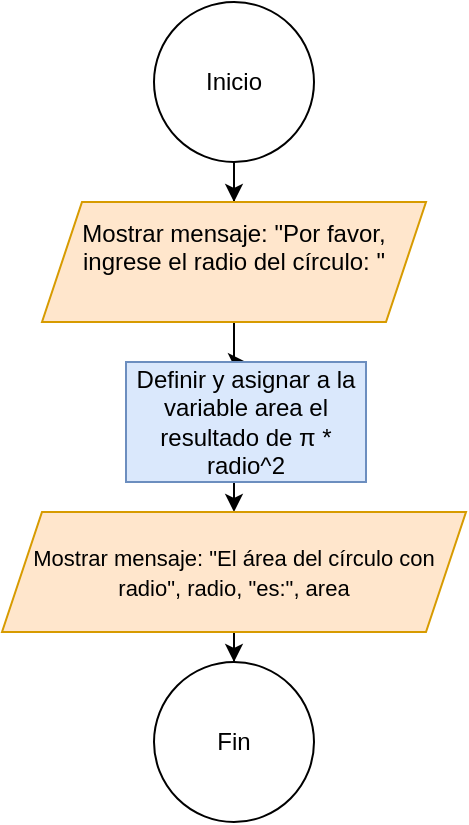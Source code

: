 <mxfile version="24.8.6">
  <diagram id="C5RBs43oDa-KdzZeNtuy" name="Page-1">
    <mxGraphModel dx="872" dy="443" grid="1" gridSize="10" guides="1" tooltips="1" connect="1" arrows="1" fold="1" page="1" pageScale="1" pageWidth="827" pageHeight="1169" math="0" shadow="0">
      <root>
        <mxCell id="WIyWlLk6GJQsqaUBKTNV-0" />
        <mxCell id="WIyWlLk6GJQsqaUBKTNV-1" parent="WIyWlLk6GJQsqaUBKTNV-0" />
        <mxCell id="mgUAQh21zNMXK-1_d5we-4" value="" style="edgeStyle=orthogonalEdgeStyle;rounded=0;orthogonalLoop=1;jettySize=auto;html=1;" edge="1" parent="WIyWlLk6GJQsqaUBKTNV-1" source="mgUAQh21zNMXK-1_d5we-0" target="mgUAQh21zNMXK-1_d5we-1">
          <mxGeometry relative="1" as="geometry" />
        </mxCell>
        <mxCell id="mgUAQh21zNMXK-1_d5we-0" value="Inicio" style="ellipse;whiteSpace=wrap;html=1;aspect=fixed;" vertex="1" parent="WIyWlLk6GJQsqaUBKTNV-1">
          <mxGeometry x="334" y="300" width="80" height="80" as="geometry" />
        </mxCell>
        <mxCell id="mgUAQh21zNMXK-1_d5we-5" value="" style="edgeStyle=orthogonalEdgeStyle;rounded=0;orthogonalLoop=1;jettySize=auto;html=1;" edge="1" parent="WIyWlLk6GJQsqaUBKTNV-1" source="mgUAQh21zNMXK-1_d5we-1" target="mgUAQh21zNMXK-1_d5we-2">
          <mxGeometry relative="1" as="geometry" />
        </mxCell>
        <mxCell id="mgUAQh21zNMXK-1_d5we-8" style="edgeStyle=orthogonalEdgeStyle;rounded=0;orthogonalLoop=1;jettySize=auto;html=1;entryX=0.5;entryY=0;entryDx=0;entryDy=0;" edge="1" parent="WIyWlLk6GJQsqaUBKTNV-1" source="mgUAQh21zNMXK-1_d5we-1" target="mgUAQh21zNMXK-1_d5we-7">
          <mxGeometry relative="1" as="geometry" />
        </mxCell>
        <mxCell id="mgUAQh21zNMXK-1_d5we-1" value="&#xa;Mostrar mensaje: &quot;Por favor, ingrese el radio del círculo: &quot;&#xa;&#xa;" style="shape=parallelogram;perimeter=parallelogramPerimeter;whiteSpace=wrap;html=1;fixedSize=1;fillColor=#ffe6cc;strokeColor=#d79b00;" vertex="1" parent="WIyWlLk6GJQsqaUBKTNV-1">
          <mxGeometry x="278" y="400" width="192" height="60" as="geometry" />
        </mxCell>
        <mxCell id="mgUAQh21zNMXK-1_d5we-6" value="" style="edgeStyle=orthogonalEdgeStyle;rounded=0;orthogonalLoop=1;jettySize=auto;html=1;" edge="1" parent="WIyWlLk6GJQsqaUBKTNV-1" source="mgUAQh21zNMXK-1_d5we-2" target="mgUAQh21zNMXK-1_d5we-3">
          <mxGeometry relative="1" as="geometry" />
        </mxCell>
        <mxCell id="mgUAQh21zNMXK-1_d5we-2" value="&lt;font style=&quot;font-size: 11px;&quot;&gt;Mostrar mensaje: &quot;El área del círculo con radio&quot;, radio, &quot;es:&quot;, area&lt;/font&gt;" style="shape=parallelogram;perimeter=parallelogramPerimeter;whiteSpace=wrap;html=1;fixedSize=1;fillColor=#ffe6cc;strokeColor=#d79b00;" vertex="1" parent="WIyWlLk6GJQsqaUBKTNV-1">
          <mxGeometry x="258" y="555" width="232" height="60" as="geometry" />
        </mxCell>
        <mxCell id="mgUAQh21zNMXK-1_d5we-3" value="Fin" style="ellipse;whiteSpace=wrap;html=1;aspect=fixed;" vertex="1" parent="WIyWlLk6GJQsqaUBKTNV-1">
          <mxGeometry x="334" y="630" width="80" height="80" as="geometry" />
        </mxCell>
        <mxCell id="mgUAQh21zNMXK-1_d5we-7" value="Definir y asignar a la variable area el resultado de π * radio^2" style="rounded=0;whiteSpace=wrap;html=1;fillColor=#dae8fc;strokeColor=#6c8ebf;" vertex="1" parent="WIyWlLk6GJQsqaUBKTNV-1">
          <mxGeometry x="320" y="480" width="120" height="60" as="geometry" />
        </mxCell>
      </root>
    </mxGraphModel>
  </diagram>
</mxfile>
